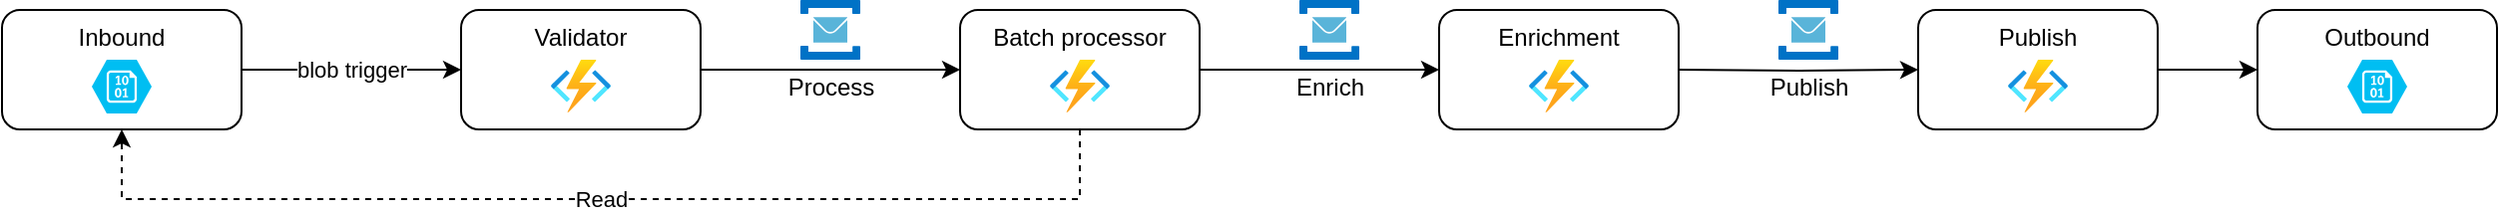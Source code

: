 <mxfile version="17.4.6" type="github">
  <diagram id="_bG_6sR90QF7nsDfmbCB" name="Page-1">
    <mxGraphModel dx="1422" dy="754" grid="1" gridSize="10" guides="1" tooltips="1" connect="1" arrows="1" fold="1" page="1" pageScale="1" pageWidth="827" pageHeight="1169" math="0" shadow="0">
      <root>
        <mxCell id="0" />
        <mxCell id="1" parent="0" />
        <mxCell id="g1ZYfQzuE92rp7D4GYjT-5" value="blob trigger" style="edgeStyle=orthogonalEdgeStyle;rounded=0;orthogonalLoop=1;jettySize=auto;html=1;" parent="1" source="g1ZYfQzuE92rp7D4GYjT-1" target="g1ZYfQzuE92rp7D4GYjT-4" edge="1">
          <mxGeometry relative="1" as="geometry" />
        </mxCell>
        <mxCell id="g1ZYfQzuE92rp7D4GYjT-1" value="Inbound" style="rounded=1;whiteSpace=wrap;html=1;verticalAlign=top;" parent="1" vertex="1">
          <mxGeometry x="40" y="45" width="120" height="60" as="geometry" />
        </mxCell>
        <mxCell id="g1ZYfQzuE92rp7D4GYjT-3" value="" style="verticalLabelPosition=bottom;html=1;verticalAlign=top;align=center;strokeColor=none;fillColor=#00BEF2;shape=mxgraph.azure.storage_blob;aspect=fixed;" parent="1" vertex="1">
          <mxGeometry x="85" y="70" width="30" height="27" as="geometry" />
        </mxCell>
        <mxCell id="g1ZYfQzuE92rp7D4GYjT-8" value="" style="edgeStyle=orthogonalEdgeStyle;rounded=0;orthogonalLoop=1;jettySize=auto;html=1;" parent="1" source="g1ZYfQzuE92rp7D4GYjT-4" target="g1ZYfQzuE92rp7D4GYjT-7" edge="1">
          <mxGeometry relative="1" as="geometry" />
        </mxCell>
        <mxCell id="g1ZYfQzuE92rp7D4GYjT-4" value="Validator" style="rounded=1;whiteSpace=wrap;html=1;verticalAlign=top;" parent="1" vertex="1">
          <mxGeometry x="270" y="45" width="120" height="60" as="geometry" />
        </mxCell>
        <mxCell id="g1ZYfQzuE92rp7D4GYjT-6" value="" style="aspect=fixed;html=1;points=[];align=center;image;fontSize=12;image=img/lib/azure2/compute/Function_Apps.svg;" parent="1" vertex="1">
          <mxGeometry x="315" y="70" width="30" height="26.47" as="geometry" />
        </mxCell>
        <mxCell id="g1ZYfQzuE92rp7D4GYjT-14" style="edgeStyle=orthogonalEdgeStyle;rounded=0;orthogonalLoop=1;jettySize=auto;html=1;entryX=0;entryY=0.5;entryDx=0;entryDy=0;" parent="1" source="g1ZYfQzuE92rp7D4GYjT-7" target="g1ZYfQzuE92rp7D4GYjT-12" edge="1">
          <mxGeometry relative="1" as="geometry" />
        </mxCell>
        <mxCell id="g1ZYfQzuE92rp7D4GYjT-24" value="Read" style="edgeStyle=orthogonalEdgeStyle;rounded=0;orthogonalLoop=1;jettySize=auto;html=1;entryX=0.5;entryY=1;entryDx=0;entryDy=0;exitX=0.5;exitY=1;exitDx=0;exitDy=0;dashed=1;" parent="1" source="g1ZYfQzuE92rp7D4GYjT-7" target="g1ZYfQzuE92rp7D4GYjT-1" edge="1">
          <mxGeometry relative="1" as="geometry">
            <Array as="points">
              <mxPoint x="580" y="140" />
              <mxPoint x="100" y="140" />
            </Array>
          </mxGeometry>
        </mxCell>
        <mxCell id="g1ZYfQzuE92rp7D4GYjT-7" value="Batch processor" style="rounded=1;whiteSpace=wrap;html=1;verticalAlign=top;" parent="1" vertex="1">
          <mxGeometry x="520" y="45" width="120" height="60" as="geometry" />
        </mxCell>
        <mxCell id="g1ZYfQzuE92rp7D4GYjT-9" value="" style="aspect=fixed;html=1;points=[];align=center;image;fontSize=12;image=img/lib/azure2/compute/Function_Apps.svg;" parent="1" vertex="1">
          <mxGeometry x="565" y="70" width="30" height="26.47" as="geometry" />
        </mxCell>
        <mxCell id="g1ZYfQzuE92rp7D4GYjT-11" value="Process" style="sketch=0;aspect=fixed;html=1;points=[];align=center;image;fontSize=12;image=img/lib/mscae/Service_Bus.svg;" parent="1" vertex="1">
          <mxGeometry x="440" y="40" width="30" height="30" as="geometry" />
        </mxCell>
        <mxCell id="g1ZYfQzuE92rp7D4GYjT-12" value="Enrichment" style="rounded=1;whiteSpace=wrap;html=1;verticalAlign=top;" parent="1" vertex="1">
          <mxGeometry x="760" y="45" width="120" height="60" as="geometry" />
        </mxCell>
        <mxCell id="g1ZYfQzuE92rp7D4GYjT-13" value="" style="aspect=fixed;html=1;points=[];align=center;image;fontSize=12;image=img/lib/azure2/compute/Function_Apps.svg;" parent="1" vertex="1">
          <mxGeometry x="805" y="70" width="30" height="26.47" as="geometry" />
        </mxCell>
        <mxCell id="g1ZYfQzuE92rp7D4GYjT-15" value="Enrich" style="sketch=0;aspect=fixed;html=1;points=[];align=center;image;fontSize=12;image=img/lib/mscae/Service_Bus.svg;" parent="1" vertex="1">
          <mxGeometry x="690" y="40" width="30" height="30" as="geometry" />
        </mxCell>
        <mxCell id="g1ZYfQzuE92rp7D4GYjT-17" style="edgeStyle=orthogonalEdgeStyle;rounded=0;orthogonalLoop=1;jettySize=auto;html=1;entryX=0;entryY=0.5;entryDx=0;entryDy=0;" parent="1" target="g1ZYfQzuE92rp7D4GYjT-18" edge="1">
          <mxGeometry relative="1" as="geometry">
            <mxPoint x="880" y="75" as="sourcePoint" />
          </mxGeometry>
        </mxCell>
        <mxCell id="g1ZYfQzuE92rp7D4GYjT-23" style="edgeStyle=orthogonalEdgeStyle;rounded=0;orthogonalLoop=1;jettySize=auto;html=1;entryX=0;entryY=0.5;entryDx=0;entryDy=0;" parent="1" source="g1ZYfQzuE92rp7D4GYjT-18" target="g1ZYfQzuE92rp7D4GYjT-21" edge="1">
          <mxGeometry relative="1" as="geometry" />
        </mxCell>
        <mxCell id="g1ZYfQzuE92rp7D4GYjT-18" value="Publish" style="rounded=1;whiteSpace=wrap;html=1;verticalAlign=top;" parent="1" vertex="1">
          <mxGeometry x="1000" y="45" width="120" height="60" as="geometry" />
        </mxCell>
        <mxCell id="g1ZYfQzuE92rp7D4GYjT-19" value="" style="aspect=fixed;html=1;points=[];align=center;image;fontSize=12;image=img/lib/azure2/compute/Function_Apps.svg;" parent="1" vertex="1">
          <mxGeometry x="1045" y="70" width="30" height="26.47" as="geometry" />
        </mxCell>
        <mxCell id="g1ZYfQzuE92rp7D4GYjT-20" value="Publish" style="sketch=0;aspect=fixed;html=1;points=[];align=center;image;fontSize=12;image=img/lib/mscae/Service_Bus.svg;" parent="1" vertex="1">
          <mxGeometry x="930" y="40" width="30" height="30" as="geometry" />
        </mxCell>
        <mxCell id="g1ZYfQzuE92rp7D4GYjT-21" value="Outbound" style="rounded=1;whiteSpace=wrap;html=1;verticalAlign=top;" parent="1" vertex="1">
          <mxGeometry x="1170" y="45" width="120" height="60" as="geometry" />
        </mxCell>
        <mxCell id="g1ZYfQzuE92rp7D4GYjT-22" value="" style="verticalLabelPosition=bottom;html=1;verticalAlign=top;align=center;strokeColor=none;fillColor=#00BEF2;shape=mxgraph.azure.storage_blob;aspect=fixed;" parent="1" vertex="1">
          <mxGeometry x="1215" y="70" width="30" height="27" as="geometry" />
        </mxCell>
      </root>
    </mxGraphModel>
  </diagram>
</mxfile>
